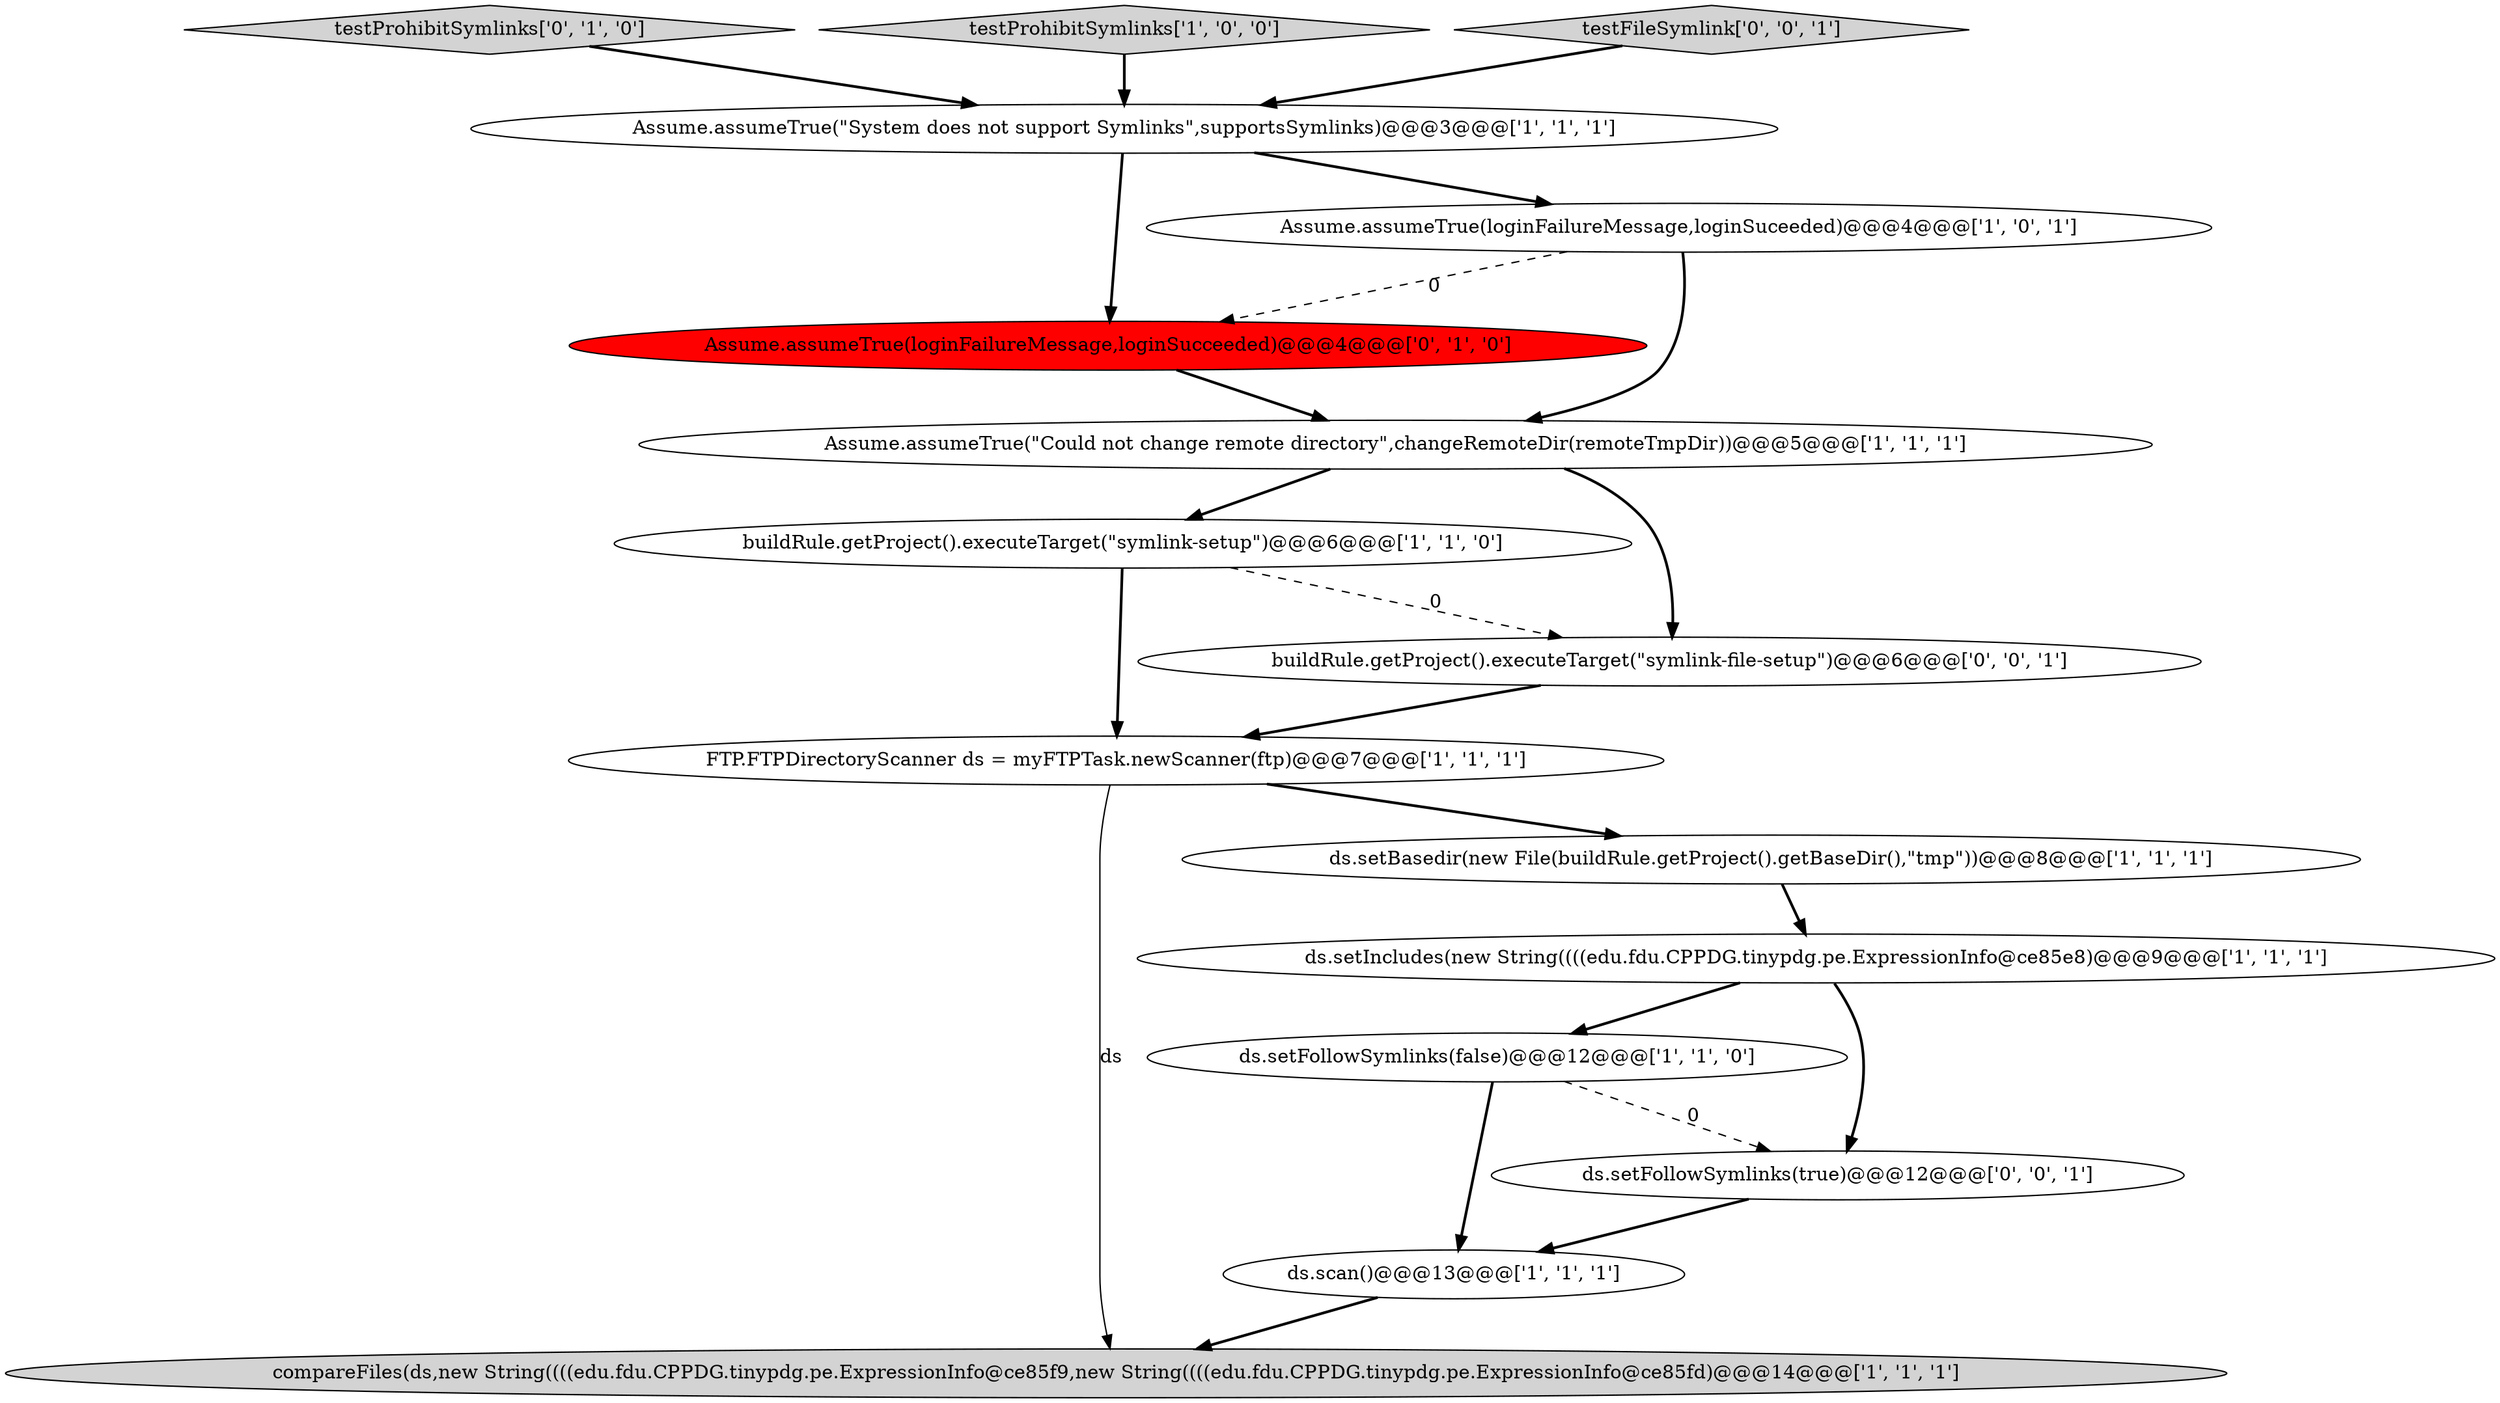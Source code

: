 digraph {
9 [style = filled, label = "compareFiles(ds,new String((((edu.fdu.CPPDG.tinypdg.pe.ExpressionInfo@ce85f9,new String((((edu.fdu.CPPDG.tinypdg.pe.ExpressionInfo@ce85fd)@@@14@@@['1', '1', '1']", fillcolor = lightgray, shape = ellipse image = "AAA0AAABBB1BBB"];
7 [style = filled, label = "buildRule.getProject().executeTarget(\"symlink-setup\")@@@6@@@['1', '1', '0']", fillcolor = white, shape = ellipse image = "AAA0AAABBB1BBB"];
0 [style = filled, label = "Assume.assumeTrue(\"System does not support Symlinks\",supportsSymlinks)@@@3@@@['1', '1', '1']", fillcolor = white, shape = ellipse image = "AAA0AAABBB1BBB"];
10 [style = filled, label = "ds.setBasedir(new File(buildRule.getProject().getBaseDir(),\"tmp\"))@@@8@@@['1', '1', '1']", fillcolor = white, shape = ellipse image = "AAA0AAABBB1BBB"];
5 [style = filled, label = "ds.scan()@@@13@@@['1', '1', '1']", fillcolor = white, shape = ellipse image = "AAA0AAABBB1BBB"];
11 [style = filled, label = "Assume.assumeTrue(loginFailureMessage,loginSucceeded)@@@4@@@['0', '1', '0']", fillcolor = red, shape = ellipse image = "AAA1AAABBB2BBB"];
14 [style = filled, label = "buildRule.getProject().executeTarget(\"symlink-file-setup\")@@@6@@@['0', '0', '1']", fillcolor = white, shape = ellipse image = "AAA0AAABBB3BBB"];
13 [style = filled, label = "ds.setFollowSymlinks(true)@@@12@@@['0', '0', '1']", fillcolor = white, shape = ellipse image = "AAA0AAABBB3BBB"];
8 [style = filled, label = "ds.setIncludes(new String((((edu.fdu.CPPDG.tinypdg.pe.ExpressionInfo@ce85e8)@@@9@@@['1', '1', '1']", fillcolor = white, shape = ellipse image = "AAA0AAABBB1BBB"];
12 [style = filled, label = "testProhibitSymlinks['0', '1', '0']", fillcolor = lightgray, shape = diamond image = "AAA0AAABBB2BBB"];
3 [style = filled, label = "testProhibitSymlinks['1', '0', '0']", fillcolor = lightgray, shape = diamond image = "AAA0AAABBB1BBB"];
15 [style = filled, label = "testFileSymlink['0', '0', '1']", fillcolor = lightgray, shape = diamond image = "AAA0AAABBB3BBB"];
2 [style = filled, label = "FTP.FTPDirectoryScanner ds = myFTPTask.newScanner(ftp)@@@7@@@['1', '1', '1']", fillcolor = white, shape = ellipse image = "AAA0AAABBB1BBB"];
6 [style = filled, label = "Assume.assumeTrue(\"Could not change remote directory\",changeRemoteDir(remoteTmpDir))@@@5@@@['1', '1', '1']", fillcolor = white, shape = ellipse image = "AAA0AAABBB1BBB"];
4 [style = filled, label = "Assume.assumeTrue(loginFailureMessage,loginSuceeded)@@@4@@@['1', '0', '1']", fillcolor = white, shape = ellipse image = "AAA0AAABBB1BBB"];
1 [style = filled, label = "ds.setFollowSymlinks(false)@@@12@@@['1', '1', '0']", fillcolor = white, shape = ellipse image = "AAA0AAABBB1BBB"];
1->5 [style = bold, label=""];
5->9 [style = bold, label=""];
4->6 [style = bold, label=""];
7->14 [style = dashed, label="0"];
11->6 [style = bold, label=""];
0->11 [style = bold, label=""];
2->10 [style = bold, label=""];
12->0 [style = bold, label=""];
3->0 [style = bold, label=""];
1->13 [style = dashed, label="0"];
6->14 [style = bold, label=""];
8->1 [style = bold, label=""];
2->9 [style = solid, label="ds"];
10->8 [style = bold, label=""];
0->4 [style = bold, label=""];
7->2 [style = bold, label=""];
15->0 [style = bold, label=""];
13->5 [style = bold, label=""];
14->2 [style = bold, label=""];
4->11 [style = dashed, label="0"];
6->7 [style = bold, label=""];
8->13 [style = bold, label=""];
}
